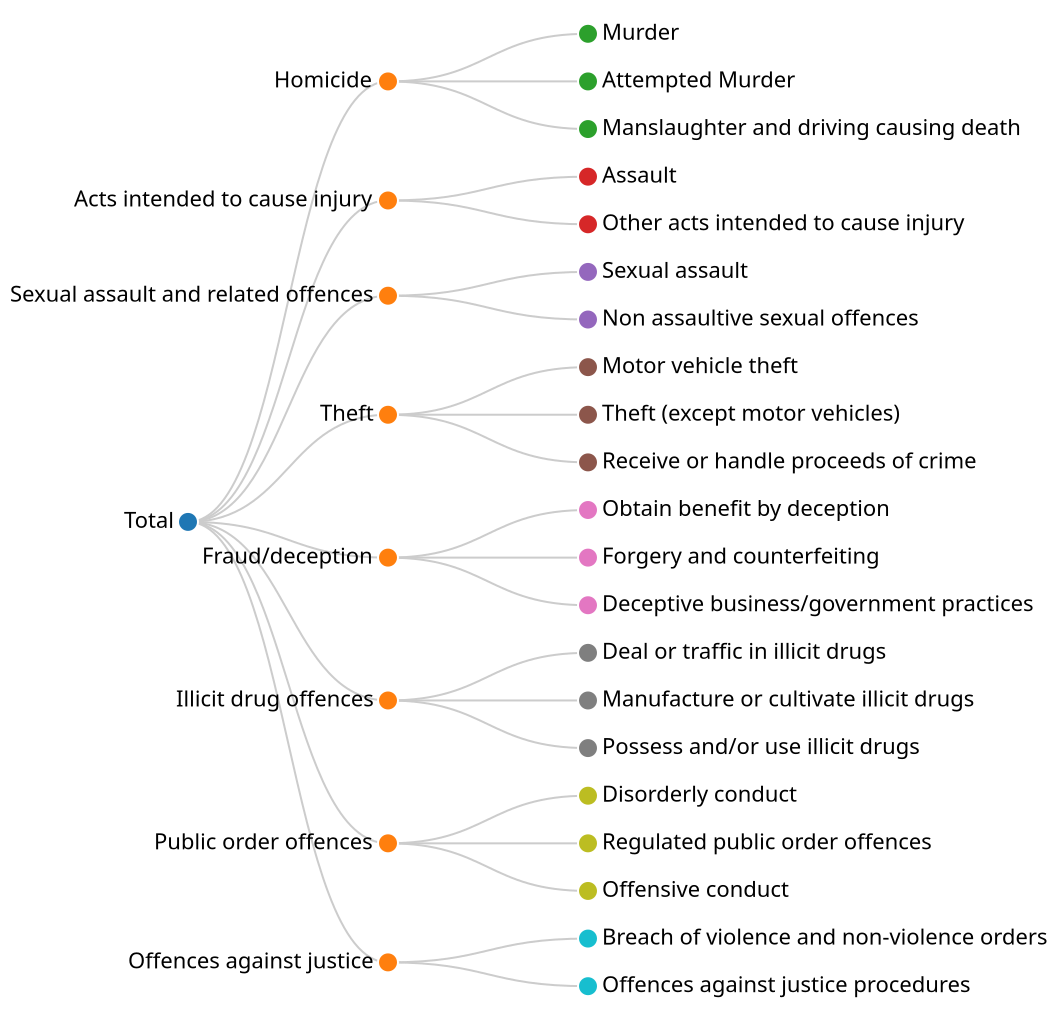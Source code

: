 {
  "$schema": "https://vega.github.io/schema/vega/v5.json",
  "width": 300,
  "height": 500,
  "padding": 5,

  "signals": [
    {
      "name": "labels", "value": true,
      "bind": {"input": "checkbox"}
    },
    {
      "name": "layout", "value": "tidy",
      "bind": {"input": "radio", "options": ["tidy", "cluster"]}
    },
    {
      "name": "links", "value": "diagonal",
      "bind": {
        "input": "select",
        "options": ["line", "curve", "diagonal", "orthogonal"]
      }
    },
    {
      "name": "separation", "value": false,
      "bind": {"input": "checkbox"}
    },
    {
      "name": "Type", "value": "All",
      "bind": {
        "input": "select",
        "options": ["All", "Total", "Homicide", "Acts intended to cause injury", "Sexual assault and related offences", "Theft", "Fraud/deception", "Illicit drug offences", "Public order offences", "Offences against justice"]
      }
    }
  ],

  "data": [
      {
        "name": "tree",
        "values": [
          {"id": "Total", "parent": null, "value": 1632},

          {"id": "Homicide", "parent": "Total", "value": 2.8},
          {"id": "Murder", "parent": "Homicide", "value": 1.2},
          {"id": "Attempted Murder", "parent": "Homicide", "value": 0.6},
          {"id": "Manslaughter and driving causing death", "parent": "Homicide", "value": 1.0},

          {"id": "Acts intended to cause injury", "parent": "Total", "value": 370.7},
          {"id": "Assault", "parent": "Acts intended to cause injury", "value": 334.1},
          {"id": "Other acts intended to cause injury", "parent": "Acts intended to cause injury", "value": 36.6},

          {"id": "Sexual assault and related offences", "parent": "Total", "value": 39.7},
          {"id": "Sexual assault", "parent": "Sexual assault and related offences", "value": 27.1},
          {"id": "Non assaultive sexual offences", "parent": "Sexual assault and related offences", "value": 12.7},

          {"id": "Theft", "parent": "Total", "value": 130.6},
          {"id": "Motor vehicle theft", "parent": "Theft", "value": 21.2},
          {"id": "Theft (except motor vehicles)", "parent": "Theft", "value": 93.3},
          {"id": "Receive or handle proceeds of crime", "parent": "Theft", "value": 15.3},

          {"id": "Fraud/deception", "parent": "Total", "value": 37.2},
          {"id": "Obtain benefit by deception", "parent": "Fraud/deception", "value": 30.0},
          {"id": "Forgery and counterfeiting", "parent": "Fraud/deception", "value": 1.7},
          {"id": "Deceptive business/government practices", "parent": "Fraud/deception", "value": 0.4},

          {"id": "Illicit drug offences", "parent": "Total", "value": 224.9},
          {"id": "Deal or traffic in illicit drugs", "parent": "Illicit drug offences", "value": 31.8},
          {"id": "Manufacture or cultivate illicit drugs", "parent": "Illicit drug offences", "value": 19},
          {"id": "Possess and/or use illicit drugs", "parent": "Illicit drug offences", "value": 149.3},

          {"id": "Public order offences", "parent": "Total", "value": 150.6},
          {"id": "Disorderly conduct", "parent": "Public order offences", "value": 84.1},
          {"id": "Regulated public order offences", "parent": "Public order offences", "value": 38.3},
          {"id": "Offensive conduct", "parent": "Public order offences", "value": 28.2},

          {"id": "Offences against justice", "parent": "Total", "value": 126.8},
          {"id": "Breach of violence and non-violence orders", "parent": "Offences against justice", "value": 81.0},
          {"id": "Offences against justice procedures", "parent": "Offences against justice", "value": 32.3}
          
        ],
        "transform": [
          {
            "type": "stratify",
            "key": "id",
            "parentKey": "parent"
          },


          {
            "type": "tree",
            "method": {"signal": "layout"},
            "size": [{"signal": "height"}, {"signal": "width - 100"}],
            "separation": {"signal": "separation"},
            "as": ["y", "x", "depth", "children"]
          }
        ]
      },
      {
        "name": "links",
        "source": "tree",
        "transform": [
          { "type": "treelinks" },
          {
            "type": "linkpath",
            "orient": "horizontal",
            "shape": {"signal": "links"}
          }
        ]
      }
    ],

    "scales": [
      {
        "name": "color",
        "type": "ordinal",
        "domain": {"data": "tree", "field": "parent"},
        "range": {"scheme": "category10"}
      }
    ],

  "marks": [
    {
      "type": "path",
      "from": {"data": "links"},
      "encode": {
        "update": {
          "path": {"field": "path"},
          "stroke": {"value": "#ccc"}
        }
      }
    },
    {
      "type": "symbol",
      "from": {"data": "tree"},
      "encode": {
        "enter": {
          "size": {"value": 100},
          "stroke": {"value": "#fff"}
        },
        "update": {
          "x": {"field": "x"},
          "y": {"field": "y"},
          "fill": {"scale": "color", "field": "parent"},
          "opacity": {"signal": "Type === 'All' || datum.id === Type || datum.parent === Type ? 1 : 0.2"},
          "tooltip": {
              "signal": "{'Type': datum.id, 'Amount of offcences': datum.value}"
          }
        }
      }
    },
    {
      "type": "text",
      "from": {"data": "tree"},
      "encode": {
        "enter": {
          "text": {"field": "id"},
          "fontSize": {"value": 11},
          "baseline": {"value": "middle"}
        },
        "update": {
          "x": {"field": "x"},
          "y": {"field": "y"},
          "dx": {"signal": "datum.children ? -7 : 7"},
          "align": {"signal": "datum.children ? 'right' : 'left'"},
          "opacity": {"signal": "labels && (Type === 'All' || datum.id === Type || datum.parent === Type) ? 1 : 0.2"}
        }
      }
    }
  ]
}




